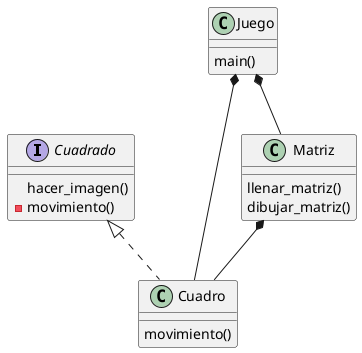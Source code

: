 @startuml clases_puzzle

interface Cuadrado 
Cuadrado : hacer_imagen()
Cuadrado : -movimiento()



class Cuadro 
Cuadro : movimiento()
Cuadrado <|.. Cuadro

class Matriz
Matriz : llenar_matriz()
Matriz : dibujar_matriz()
Matriz *-- Cuadro 

class Juego
Juego : main()
Juego *-- Matriz
Juego *-- Cuadro

@enduml